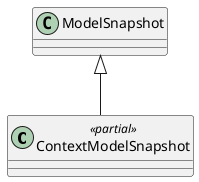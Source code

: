 @startuml
class ContextModelSnapshot <<partial>> {
}
ModelSnapshot <|-- ContextModelSnapshot
@enduml
